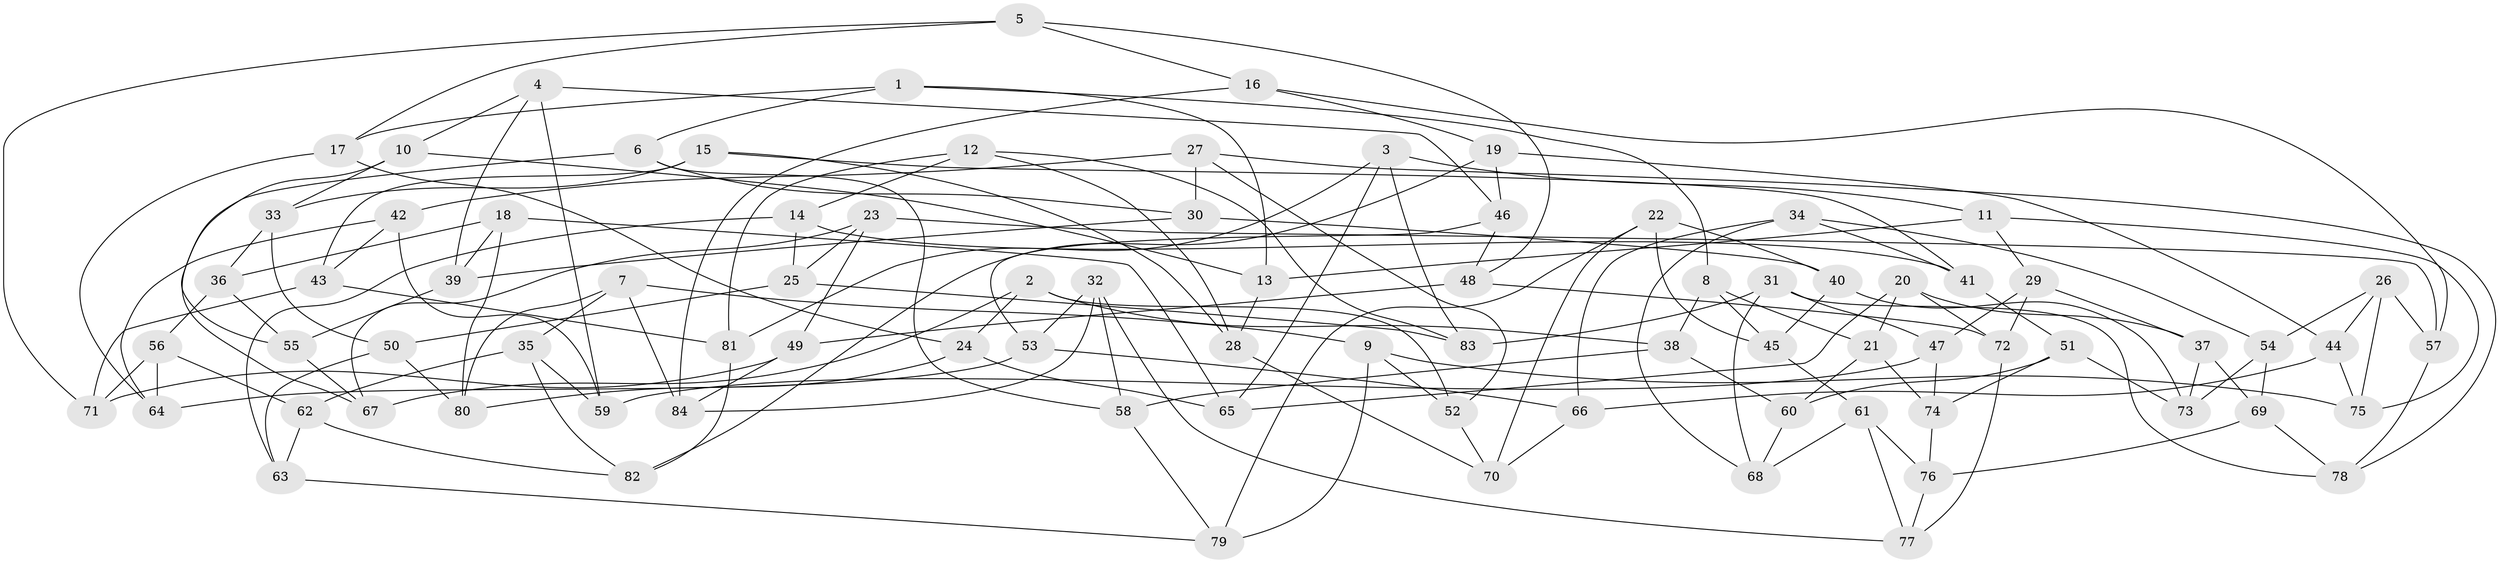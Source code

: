 // coarse degree distribution, {6: 0.16, 7: 0.32, 5: 0.12, 8: 0.32, 9: 0.04, 4: 0.04}
// Generated by graph-tools (version 1.1) at 2025/38/03/04/25 23:38:16]
// undirected, 84 vertices, 168 edges
graph export_dot {
  node [color=gray90,style=filled];
  1;
  2;
  3;
  4;
  5;
  6;
  7;
  8;
  9;
  10;
  11;
  12;
  13;
  14;
  15;
  16;
  17;
  18;
  19;
  20;
  21;
  22;
  23;
  24;
  25;
  26;
  27;
  28;
  29;
  30;
  31;
  32;
  33;
  34;
  35;
  36;
  37;
  38;
  39;
  40;
  41;
  42;
  43;
  44;
  45;
  46;
  47;
  48;
  49;
  50;
  51;
  52;
  53;
  54;
  55;
  56;
  57;
  58;
  59;
  60;
  61;
  62;
  63;
  64;
  65;
  66;
  67;
  68;
  69;
  70;
  71;
  72;
  73;
  74;
  75;
  76;
  77;
  78;
  79;
  80;
  81;
  82;
  83;
  84;
  1 -- 17;
  1 -- 13;
  1 -- 8;
  1 -- 6;
  2 -- 52;
  2 -- 38;
  2 -- 24;
  2 -- 67;
  3 -- 81;
  3 -- 65;
  3 -- 11;
  3 -- 83;
  4 -- 10;
  4 -- 59;
  4 -- 46;
  4 -- 39;
  5 -- 17;
  5 -- 48;
  5 -- 16;
  5 -- 71;
  6 -- 30;
  6 -- 67;
  6 -- 58;
  7 -- 80;
  7 -- 84;
  7 -- 35;
  7 -- 9;
  8 -- 21;
  8 -- 45;
  8 -- 38;
  9 -- 52;
  9 -- 79;
  9 -- 75;
  10 -- 33;
  10 -- 13;
  10 -- 55;
  11 -- 29;
  11 -- 13;
  11 -- 75;
  12 -- 28;
  12 -- 83;
  12 -- 14;
  12 -- 81;
  13 -- 28;
  14 -- 63;
  14 -- 25;
  14 -- 41;
  15 -- 43;
  15 -- 28;
  15 -- 33;
  15 -- 41;
  16 -- 19;
  16 -- 57;
  16 -- 84;
  17 -- 24;
  17 -- 64;
  18 -- 36;
  18 -- 80;
  18 -- 39;
  18 -- 65;
  19 -- 46;
  19 -- 82;
  19 -- 44;
  20 -- 72;
  20 -- 65;
  20 -- 21;
  20 -- 37;
  21 -- 74;
  21 -- 60;
  22 -- 70;
  22 -- 79;
  22 -- 45;
  22 -- 40;
  23 -- 57;
  23 -- 49;
  23 -- 25;
  23 -- 67;
  24 -- 80;
  24 -- 65;
  25 -- 50;
  25 -- 83;
  26 -- 75;
  26 -- 44;
  26 -- 54;
  26 -- 57;
  27 -- 30;
  27 -- 42;
  27 -- 78;
  27 -- 52;
  28 -- 70;
  29 -- 72;
  29 -- 37;
  29 -- 47;
  30 -- 40;
  30 -- 39;
  31 -- 47;
  31 -- 78;
  31 -- 83;
  31 -- 68;
  32 -- 58;
  32 -- 77;
  32 -- 84;
  32 -- 53;
  33 -- 36;
  33 -- 50;
  34 -- 68;
  34 -- 66;
  34 -- 41;
  34 -- 54;
  35 -- 59;
  35 -- 62;
  35 -- 82;
  36 -- 56;
  36 -- 55;
  37 -- 69;
  37 -- 73;
  38 -- 58;
  38 -- 60;
  39 -- 55;
  40 -- 45;
  40 -- 73;
  41 -- 51;
  42 -- 59;
  42 -- 64;
  42 -- 43;
  43 -- 71;
  43 -- 81;
  44 -- 66;
  44 -- 75;
  45 -- 61;
  46 -- 53;
  46 -- 48;
  47 -- 74;
  47 -- 59;
  48 -- 72;
  48 -- 49;
  49 -- 84;
  49 -- 71;
  50 -- 63;
  50 -- 80;
  51 -- 73;
  51 -- 74;
  51 -- 60;
  52 -- 70;
  53 -- 66;
  53 -- 64;
  54 -- 73;
  54 -- 69;
  55 -- 67;
  56 -- 71;
  56 -- 62;
  56 -- 64;
  57 -- 78;
  58 -- 79;
  60 -- 68;
  61 -- 76;
  61 -- 68;
  61 -- 77;
  62 -- 82;
  62 -- 63;
  63 -- 79;
  66 -- 70;
  69 -- 78;
  69 -- 76;
  72 -- 77;
  74 -- 76;
  76 -- 77;
  81 -- 82;
}

